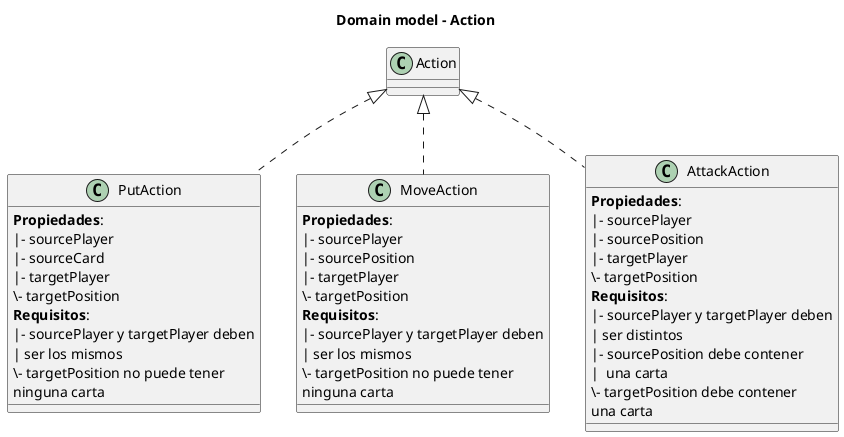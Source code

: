 @startuml
title "Domain model - Action"

class PutAction {
 **Propiedades**:
  |- sourcePlayer
  |- sourceCard
  |- targetPlayer
  \- targetPosition
 **Requisitos**:
  |- sourcePlayer y targetPlayer deben 
  | ser los mismos
  \- targetPosition no puede tener
    ninguna carta
}

class MoveAction {
 **Propiedades**:
  |- sourcePlayer
  |- sourcePosition
  |- targetPlayer
  \- targetPosition
 **Requisitos**:
  |- sourcePlayer y targetPlayer deben 
  | ser los mismos
  \- targetPosition no puede tener
    ninguna carta
}

class AttackAction {
 **Propiedades**:
  |- sourcePlayer
  |- sourcePosition
  |- targetPlayer
  \- targetPosition
 **Requisitos**:
  |- sourcePlayer y targetPlayer deben 
  | ser distintos
  |- sourcePosition debe contener
  |  una carta
  \- targetPosition debe contener
    una carta
}

Action <|.. PutAction
Action <|.. MoveAction
Action <|.. AttackAction
@enduml